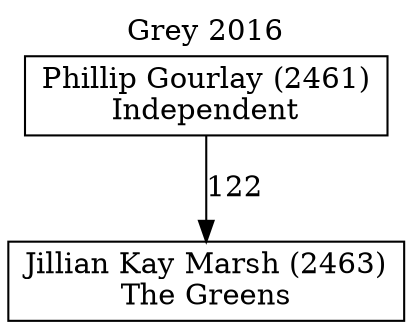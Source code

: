 // House preference flow
digraph "Jillian Kay Marsh (2463)_Grey_2016" {
	graph [label="Grey 2016" labelloc=t mclimit=10]
	node [shape=box]
	"Phillip Gourlay (2461)" [label="Phillip Gourlay (2461)
Independent"]
	"Jillian Kay Marsh (2463)" [label="Jillian Kay Marsh (2463)
The Greens"]
	"Phillip Gourlay (2461)" -> "Jillian Kay Marsh (2463)" [label=122]
}
